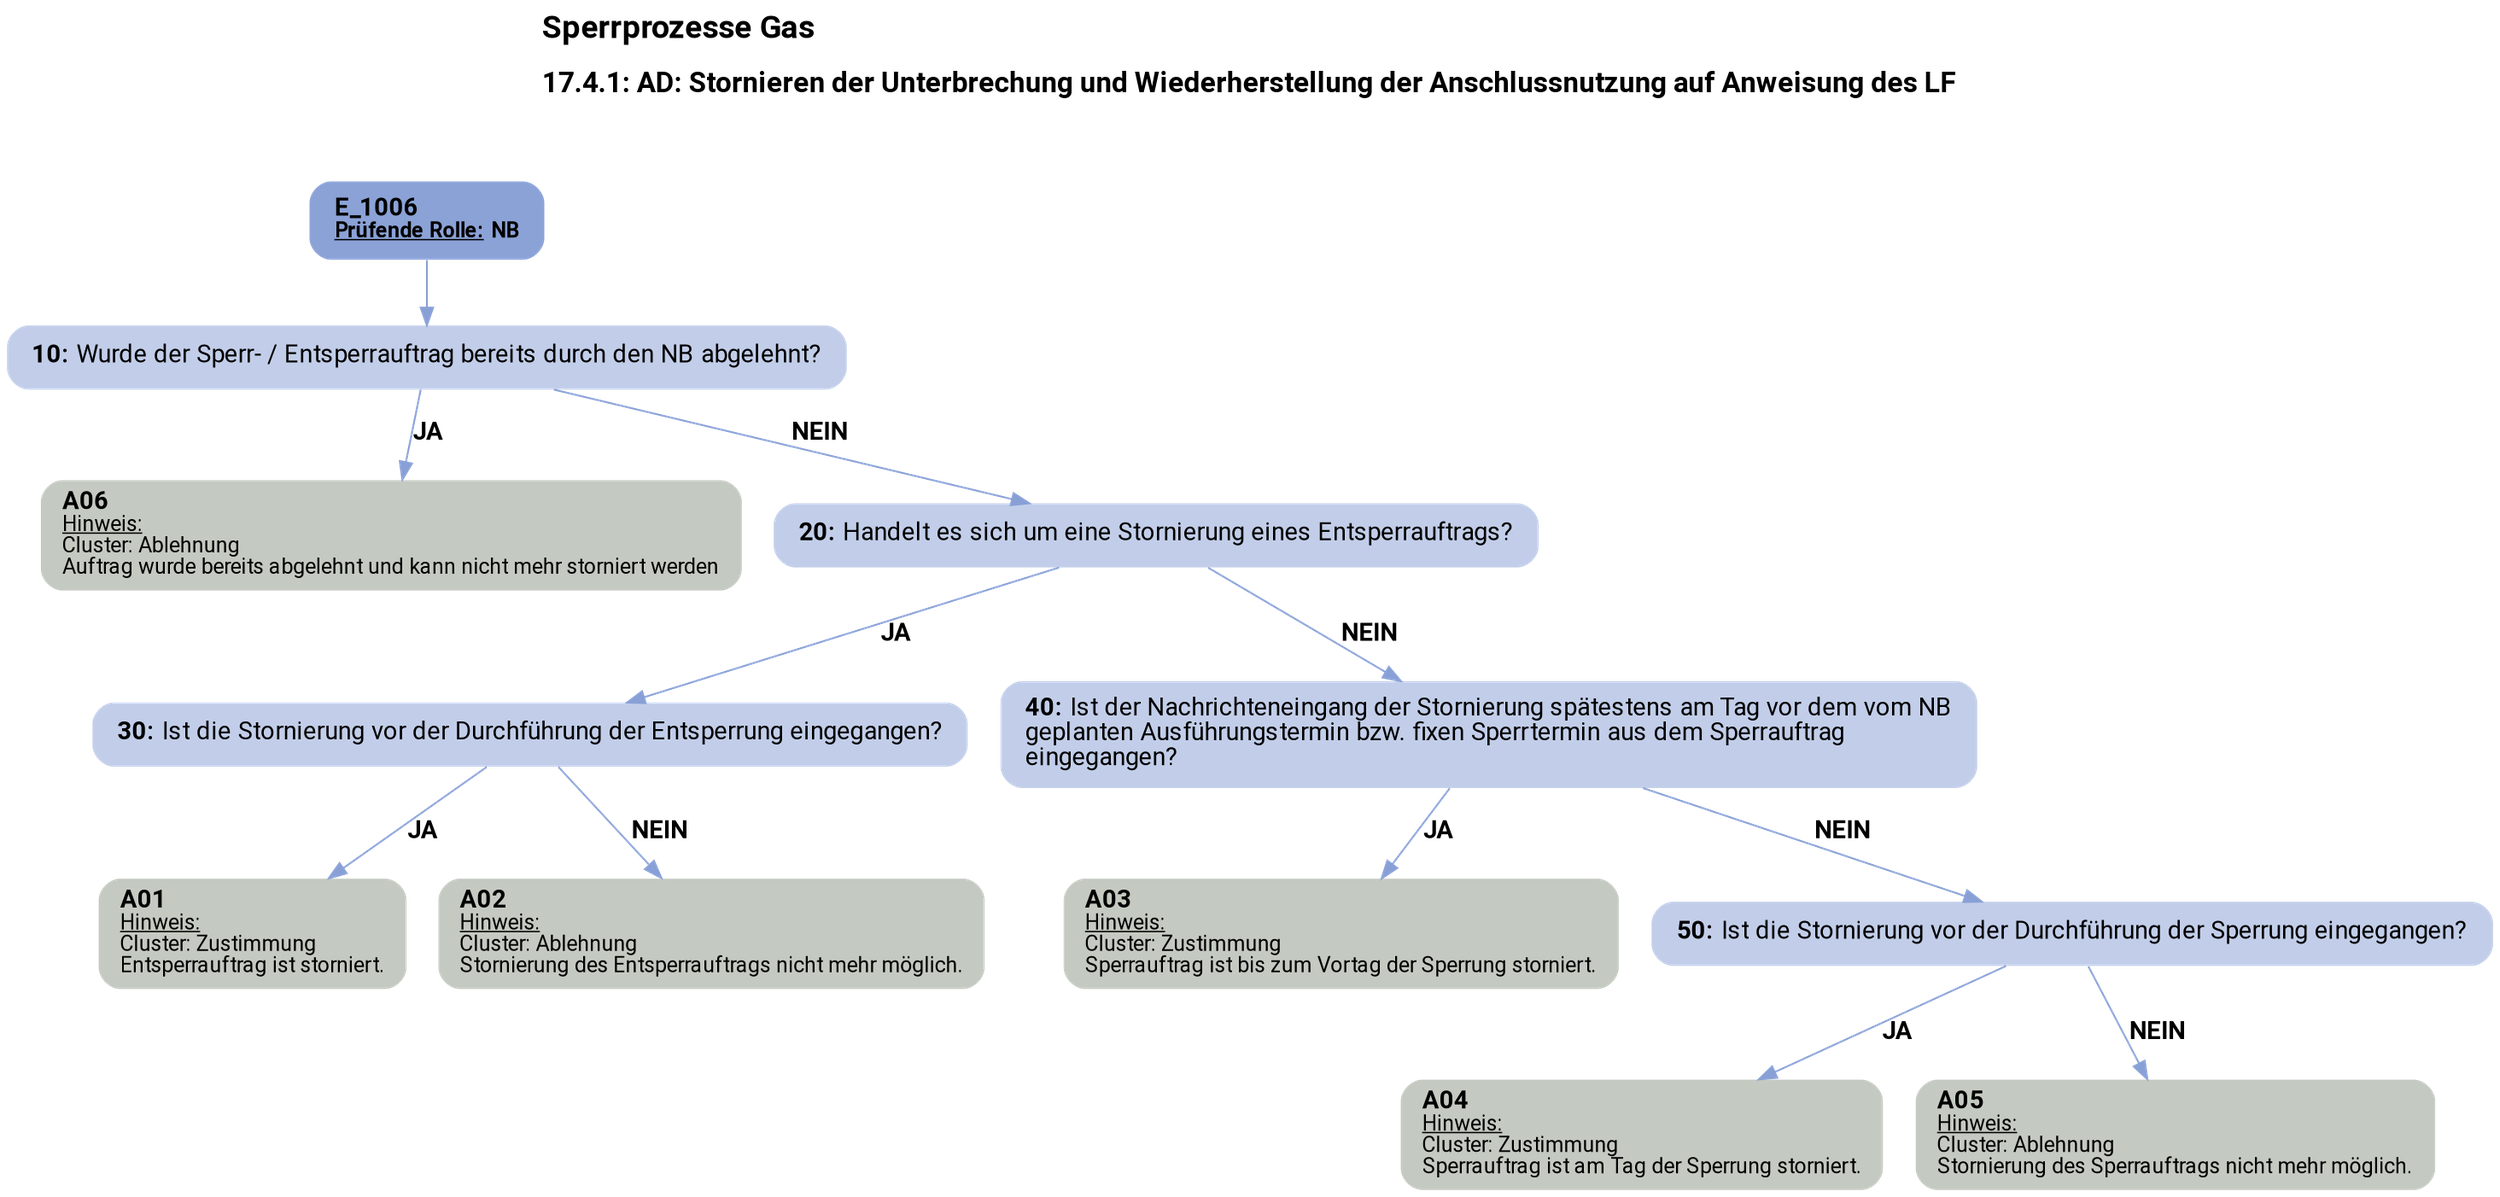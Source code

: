digraph D {
    labelloc="t";
    label=<<B><FONT POINT-SIZE="18">Sperrprozesse Gas</FONT></B><BR align="left"/><BR/><B><FONT POINT-SIZE="16">17.4.1: AD: Stornieren der Unterbrechung und Wiederherstellung der Anschlussnutzung auf Anweisung des LF</FONT></B><BR align="left"/><BR/><BR/><BR/>>;
    ratio="compress";
    concentrate=true;
    pack=true;
    rankdir=TB;
    packmode="array";
    size="20,20";
    "Start" [margin="0.2,0.12", shape=box, style="filled,rounded", penwidth=0.0, fillcolor="#8ba2d7", label=<<B>E_1006</B><BR align="left"/><FONT point-size="12"><B><U>Prüfende Rolle:</U> NB</B></FONT><BR align="center"/>>, fontname="Roboto, sans-serif"];
    "10" [margin="0.2,0.12", shape=box, style="filled,rounded", penwidth=0.0, fillcolor="#c2cee9", label=<<B>10: </B>Wurde der Sperr- / Entsperrauftrag bereits durch den NB abgelehnt?<BR align="left"/>>, fontname="Roboto, sans-serif"];
    "A06" [margin="0.17,0.08", shape=box, style="filled,rounded", penwidth=0.0, fillcolor="#c4cac1", label=<<B>A06</B><BR align="left"/><FONT point-size="12"><U>Hinweis:</U><BR align="left"/>Cluster: Ablehnung<BR align="left"/>Auftrag wurde bereits abgelehnt und kann nicht mehr storniert werden<BR align="left"/></FONT>>, fontname="Roboto, sans-serif"];
    "20" [margin="0.2,0.12", shape=box, style="filled,rounded", penwidth=0.0, fillcolor="#c2cee9", label=<<B>20: </B>Handelt es sich um eine Stornierung eines Entsperrauftrags?<BR align="left"/>>, fontname="Roboto, sans-serif"];
    "30" [margin="0.2,0.12", shape=box, style="filled,rounded", penwidth=0.0, fillcolor="#c2cee9", label=<<B>30: </B>Ist die Stornierung vor der Durchführung der Entsperrung eingegangen?<BR align="left"/>>, fontname="Roboto, sans-serif"];
    "A01" [margin="0.17,0.08", shape=box, style="filled,rounded", penwidth=0.0, fillcolor="#c4cac1", label=<<B>A01</B><BR align="left"/><FONT point-size="12"><U>Hinweis:</U><BR align="left"/>Cluster: Zustimmung<BR align="left"/>Entsperrauftrag ist storniert.<BR align="left"/></FONT>>, fontname="Roboto, sans-serif"];
    "A02" [margin="0.17,0.08", shape=box, style="filled,rounded", penwidth=0.0, fillcolor="#c4cac1", label=<<B>A02</B><BR align="left"/><FONT point-size="12"><U>Hinweis:</U><BR align="left"/>Cluster: Ablehnung<BR align="left"/>Stornierung des Entsperrauftrags nicht mehr möglich.<BR align="left"/></FONT>>, fontname="Roboto, sans-serif"];
    "40" [margin="0.2,0.12", shape=box, style="filled,rounded", penwidth=0.0, fillcolor="#c2cee9", label=<<B>40: </B>Ist der Nachrichteneingang der Stornierung spätestens am Tag vor dem vom NB<BR align="left"/>geplanten Ausführungstermin bzw. fixen Sperrtermin aus dem Sperrauftrag<BR align="left"/>eingegangen?<BR align="left"/>>, fontname="Roboto, sans-serif"];
    "A03" [margin="0.17,0.08", shape=box, style="filled,rounded", penwidth=0.0, fillcolor="#c4cac1", label=<<B>A03</B><BR align="left"/><FONT point-size="12"><U>Hinweis:</U><BR align="left"/>Cluster: Zustimmung<BR align="left"/>Sperrauftrag ist bis zum Vortag der Sperrung storniert.<BR align="left"/></FONT>>, fontname="Roboto, sans-serif"];
    "50" [margin="0.2,0.12", shape=box, style="filled,rounded", penwidth=0.0, fillcolor="#c2cee9", label=<<B>50: </B>Ist die Stornierung vor der Durchführung der Sperrung eingegangen?<BR align="left"/>>, fontname="Roboto, sans-serif"];
    "A04" [margin="0.17,0.08", shape=box, style="filled,rounded", penwidth=0.0, fillcolor="#c4cac1", label=<<B>A04</B><BR align="left"/><FONT point-size="12"><U>Hinweis:</U><BR align="left"/>Cluster: Zustimmung<BR align="left"/>Sperrauftrag ist am Tag der Sperrung storniert.<BR align="left"/></FONT>>, fontname="Roboto, sans-serif"];
    "A05" [margin="0.17,0.08", shape=box, style="filled,rounded", penwidth=0.0, fillcolor="#c4cac1", label=<<B>A05</B><BR align="left"/><FONT point-size="12"><U>Hinweis:</U><BR align="left"/>Cluster: Ablehnung<BR align="left"/>Stornierung des Sperrauftrags nicht mehr möglich.<BR align="left"/></FONT>>, fontname="Roboto, sans-serif"];

    "Start" -> "10" [color="#88a0d6"];
    "10" -> "A06" [label=<<B>JA</B>>, color="#88a0d6", fontname="Roboto, sans-serif"];
    "10" -> "20" [label=<<B>NEIN</B>>, color="#88a0d6", fontname="Roboto, sans-serif"];
    "20" -> "30" [label=<<B>JA</B>>, color="#88a0d6", fontname="Roboto, sans-serif"];
    "20" -> "40" [label=<<B>NEIN</B>>, color="#88a0d6", fontname="Roboto, sans-serif"];
    "30" -> "A01" [label=<<B>JA</B>>, color="#88a0d6", fontname="Roboto, sans-serif"];
    "30" -> "A02" [label=<<B>NEIN</B>>, color="#88a0d6", fontname="Roboto, sans-serif"];
    "40" -> "A03" [label=<<B>JA</B>>, color="#88a0d6", fontname="Roboto, sans-serif"];
    "40" -> "50" [label=<<B>NEIN</B>>, color="#88a0d6", fontname="Roboto, sans-serif"];
    "50" -> "A04" [label=<<B>JA</B>>, color="#88a0d6", fontname="Roboto, sans-serif"];
    "50" -> "A05" [label=<<B>NEIN</B>>, color="#88a0d6", fontname="Roboto, sans-serif"];

    bgcolor="transparent";
fontname="Roboto, sans-serif";
}